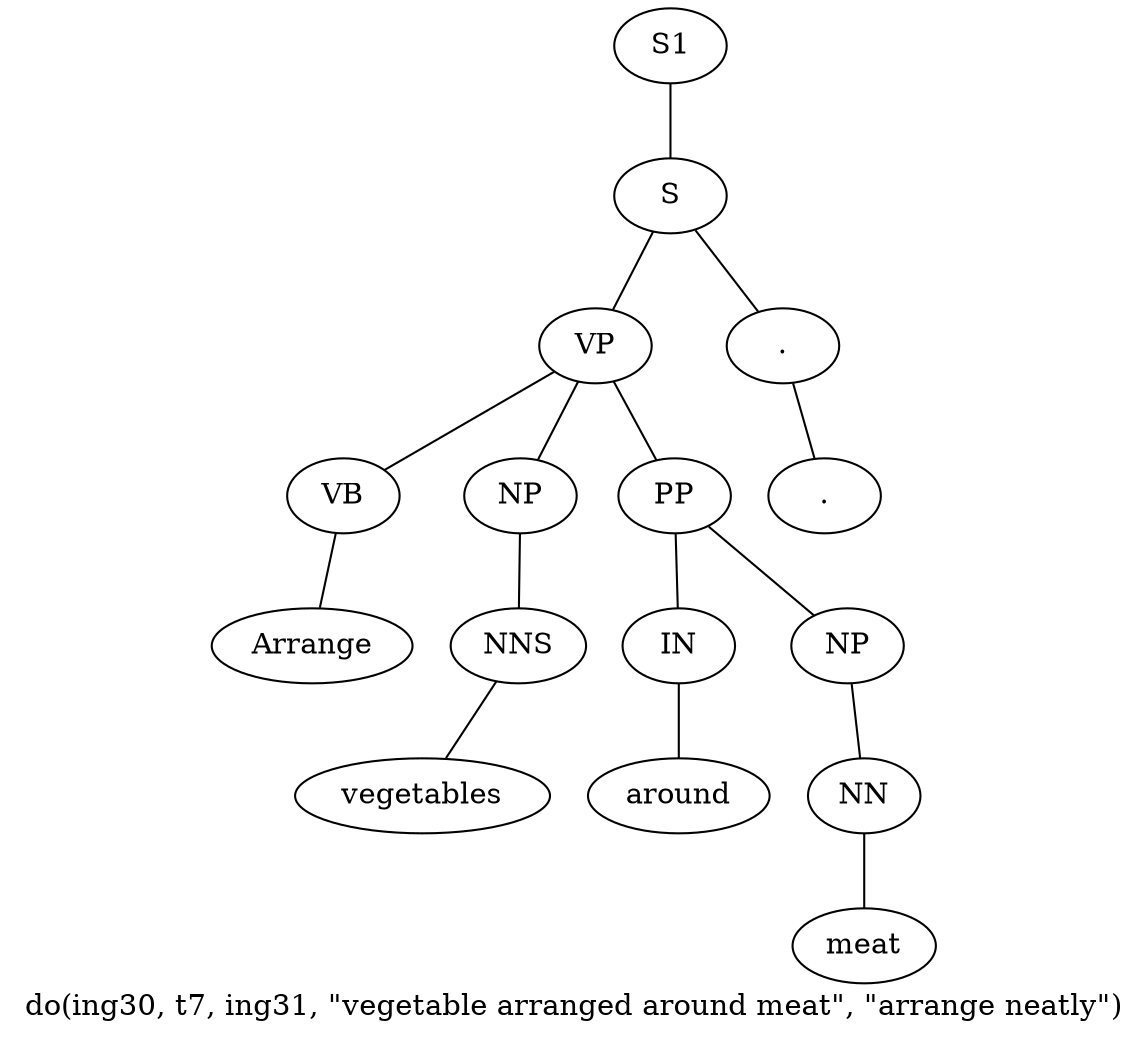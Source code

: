 graph SyntaxGraph {
	label = "do(ing30, t7, ing31, \"vegetable arranged around meat\", \"arrange neatly\")";
	Node0 [label="S1"];
	Node1 [label="S"];
	Node2 [label="VP"];
	Node3 [label="VB"];
	Node4 [label="Arrange"];
	Node5 [label="NP"];
	Node6 [label="NNS"];
	Node7 [label="vegetables"];
	Node8 [label="PP"];
	Node9 [label="IN"];
	Node10 [label="around"];
	Node11 [label="NP"];
	Node12 [label="NN"];
	Node13 [label="meat"];
	Node14 [label="."];
	Node15 [label="."];

	Node0 -- Node1;
	Node1 -- Node2;
	Node1 -- Node14;
	Node2 -- Node3;
	Node2 -- Node5;
	Node2 -- Node8;
	Node3 -- Node4;
	Node5 -- Node6;
	Node6 -- Node7;
	Node8 -- Node9;
	Node8 -- Node11;
	Node9 -- Node10;
	Node11 -- Node12;
	Node12 -- Node13;
	Node14 -- Node15;
}